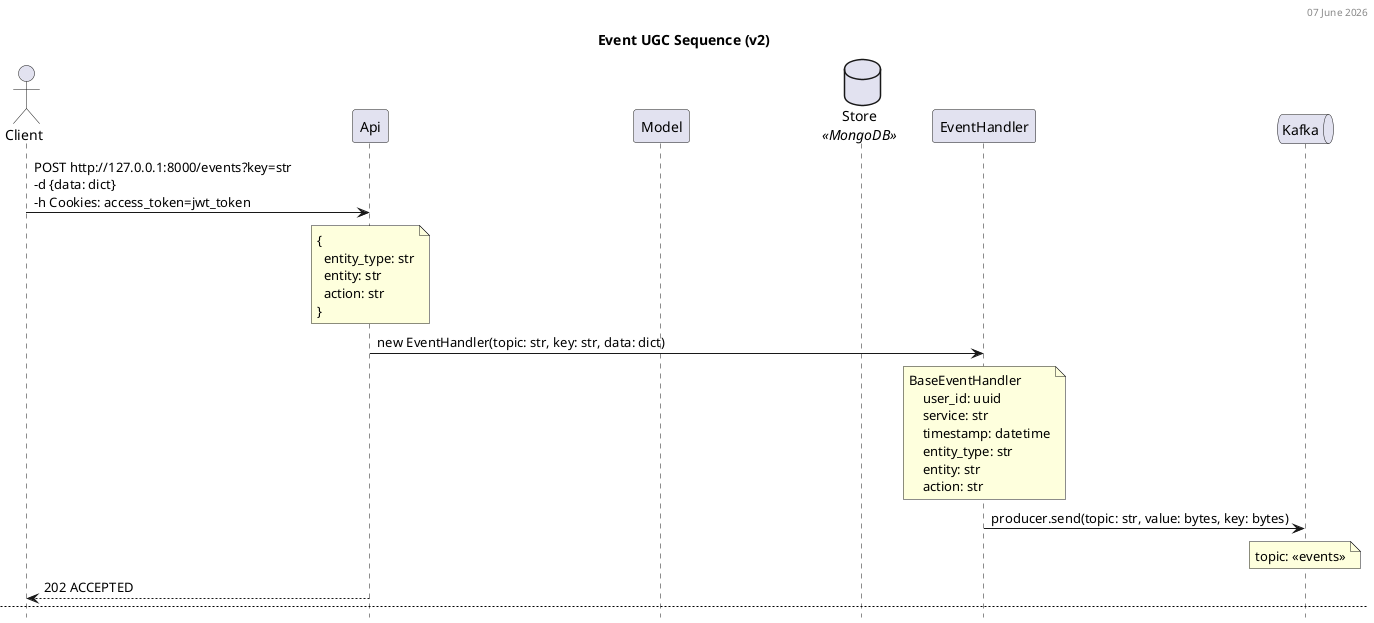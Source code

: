 @startuml
'https://plantuml.com/sequence-diagram

skinparam componentStyle uml2
skinparam stereotypePosition bottom
skinparam ParticipantPadding 20
skinparam BoxPadding 10
skinparam wrapWidth 300

hide footbox

title Event UGC Sequence (v2)
header %date("dd MMMM YYYY")

actor Client
participant Api
participant Model
database Store <<MongoDB>>
participant EventHandler
queue Kafka

Client -> Api: POST http://127.0.0.1:8000/events?key=str \n-d {data: dict}\n-h Cookies: access_token=jwt_token
note over Api
{
  entity_type: str
  entity: str
  action: str
}
end note

Api -> EventHandler: new EventHandler(topic: str, key: str, data: dict)
note over EventHandler
BaseEventHandler
    user_id: uuid
    service: str
    timestamp: datetime
    entity_type: str
    entity: str
    action: str
end note

EventHandler -> Kafka: producer.send(topic: str, value: bytes, key: bytes)
note over Kafka
topic: <<events>>
end note

Api --> Client: 202 ACCEPTED

newpage Grades UGC Sequence (v2)
header %date("dd MMMM YYYY")

== CREATE ==

Client -> Api: POST http://127.0.0.1:8000/grades \n-d {data: dict}\n-h Cookies: access_token=jwt_token
note over Api
{
  film_id: uuid
  rating: smallint
}
end note
Api -> Model: new GradeModel(data: dict)
note over Model
GradeModel:
    user_id: uuid
    film_id: uuid
    rating: smallint <<0 - 10, default: 0>>
    timestamp: datetime
end note

Model -> Store: save(grade: GradeModel)
note over Store
table <<grades>>
end note

Api -> EventHandler: new EventHandler(topic: str, key: str, data: dict)
note over EventHandler
GradeEventHandler:
    user_id: uuid
    film_id: uuid
    rating: smallint
    timestamp: datetime
end note

EventHandler -> Kafka: producer.send(topic: str, value: bytes, key: bytes)
note over Kafka
topic: <<grades>>
end note

Api --> Client: 201 CREATED -d {data: dict} <<GradeModel>>

== READ ==
Client -> Api: GET http://127.0.0.1:8000/grades/{film_id:uuid} \n-h Cookies: access_token=jwt_token
Api -> Model: get_grade_by(film_id: uuid, user_id: uuid)
Model -> Store: fetch(film_id: uuid)
Api --> Client: 200 OK -d {data: json} <<GradeModel>>

== UPDATE ==
Client -> Api: PATCH http://127.0.0.1:8000/grades/{film_id:uuid} \n-d {data: dict}\n-h Cookies: access_token=jwt_token
note over Api
{
  rating: smallint
}
end note
Api -> Model: get_grade_by(film_id: uuid, user_id: uuid)
Model -> Store: update(rating: smallint)

Api -> EventHandler: new EventHandler(topic: str, key: str, data: dict)
note over EventHandler
GradeEventHandler:
    user_id: uuid
    timestamp: datetime
    film_id: uuid
    rating: smallint
end note

EventHandler -> Kafka: producer.send(topic: str, value: bytes, key: bytes)
note over Kafka
topic: <<grades>>
end note

Api --> Client: 200 OK -d {data: json} <<GradeModel>>

== DELETE ==
Client -> Api: DELETE http://127.0.0.1:8000/grades/{film_id:uuid} \n-h Cookies: access_token=jwt_token
Api -> Model: get_grade_by(film_id: uuid, user_id: uuid)
Model -> Store: delete()
Api -> EventHandler: new EventHandler(topic: str, key: str, data: dict)
note over EventHandler
GradeEventHandler:
    user_id: uuid
    timestamp: datetime
    film_id: uuid
    rating: smallint <<0>>
end note

EventHandler -> Kafka: producer.send(topic: str, value: bytes, key: bytes)
note over Kafka
topic: <<grades>>
end note
Api --> Client: 204 NO CONTENT

newpage Reviews UGC Sequence (v2)
header %date("dd MMMM YYYY")

== CREATE ==
Client -> Api: POST http://127.0.0.1:8000/reviews \n-d {data: dict}\n-h Cookies: access_token=jwt_token
note over Api
{
  film_id: uuid
  text: str
}
end note

Api -> Model: new ReviewModel(data: dict)
note over Model
ReviewModel:
    id: uuid
    film_id: uuid
    author: uuid
    text: str
    rating: smallint <<0 - 10, default: 0>>
    timestamp: datetime
end note

Model -> Store: save(review: ReviewModel)
note over Store
table <<reviews>>
end note

Api -> EventHandler: new EventHandler(topic: str, key: str, data: dict)
note over EventHandler
ReviewEventHandler:
    user_id: uuid
    film_id: uuid
    action: str <<create>>
    rating: smallint
    timestamp: datetime
end note

EventHandler -> Kafka: producer.send(topic: str, value: bytes, key: bytes)
note over Kafka
topic: <<reviews>>
end note

Api --> Client: 201 CREATED

== READ ==
Client -> Api: GET http://127.0.0.1:8000/reviews/{film_id:uuid}
Api -> Model: get_reviews_by(film_id: uuid)
Model -> Store: fetch(film_id: uuid)
Api --> Client: 200 OK -d {data: json} <<List: ReviewModel>>

== UPDATE ==
Client -> Api: PATCH http://127.0.0.1:8000/reviews/{id:uuid} \n-d {data: dict}\n-h Cookies: access_token=jwt_token
note over Api
{
  text: str
}
end note
Api -> Model: get_review_by(id: uuid, user_id: uuid)
Model -> Store: update(text:str)
Api --> Client: 200 OK -d {data: json} <<ReviewModel>>

== DELETE ==
Client -> Api: DELETE http://127.0.0.1:8000/reviews/{id:uuid} \n-h Cookies: access_token=jwt_token
Api -> Model: get_reviews_by(id: uuid, user_id: uuid)
Model -> Store: delete()
Api -> EventHandler: new EventHandler(topic: str, key: str, data: dict)
note over EventHandler
ReviewEventHandler:
    user_id: uuid
    film_id: uuid
    action: str <<delete>>
    rating: smallint
    timestamp: datetime
end note

EventHandler -> Kafka: producer.send(topic: str, value: bytes, key: bytes)
note over Kafka
topic: <<reviews>>
end note
Api --> Client: 204 NO CONTENT

== REVIEW RATING ==
Client -> Api: POST http://127.0.0.1:8000/reviews\{id:uuid}\gates \n-d {data: dict}
note over Api
{
  rating: smallint
}
end note

Api -> Model: get_reviews_by(id: uuid)
Model -> Store: update(rating: smallint)

Api -> EventHandler: new EventHandler(topic: str, key: str, data: dict)
note over EventHandler
ReviewEventHandler:
    user_id: uuid
    film_id: uuid
    action: str <<gates>>
    rating: smallint
    timestamp: datetime
end note

EventHandler -> Kafka: producer.send(topic: str, value: bytes, key: bytes)
note over Kafka
topic: <<reviews>>
end note

Api --> Client: 200 OK -d {data: json} <<ReviewModel>>

newpage Favorites UGC Sequence (v2)
header %date("dd MMMM YYYY")

== CREATE ==
Client -> Api: POST http://127.0.0.1:8000/favorites \n-d {data: dict}\n-h Cookies: access_token=jwt_token
note over Api
{
  film_id: uuid
}
end note

Api -> Model: new FavoriteModel(data: dict)
note over Model
FavoriteModel:
    user_id: uuid
    film_id: uuid
    timestamp: datetime
end note

Model -> Store: save(favorite: FavoriteModel)
note over Store
table <<reviews>>
end note

Api -> EventHandler: new EventHandler(topic: str, key: str, data: dict)
note over EventHandler
FavoriteEventHandler:
    user_id: uuid
    film_id: uuid
    action: str <<create>>
    timestamp: datetime
end note

EventHandler -> Kafka: producer.send(topic: str, value: bytes, key: bytes)
note over Kafka
topic: <<reviews>>
end note

Api --> Client: 201 CREATED -d {data: json} <<FavoriteModel>>

== READ ==
Client -> Api: GET http://127.0.0.1:8000/favorites\n-h Cookies: access_token=jwt_token
Api -> Model: get_favorites_by(user_id: uuid)
Model -> Store: fetch(user_id: uuid)

Api --> Client: 200 OK -d {data: json} <<List: FavoriteModel>>

== DELETE ==
Client -> Api: DELETE http://127.0.0.1:8000/favorites/{film_id:uuid}\n-h Cookies: access_token=jwt_token
Api -> Model: get_favorites_by(film_id: uuid, user_id: uuid)
Model -> Store: delete()

Api -> EventHandler: new EventHandler(topic: str, key: str, data: dict)
note over EventHandler
FavoriteEventHandler:
    user_id: uuid
    film_id: uuid
    action: str <<delete>>
    timestamp: datetime
end note

EventHandler -> Kafka: producer.send(topic: str, value: bytes, key: bytes)
note over Kafka
topic: <<reviews>>
end note

Api --> Client: 204 NO CONTENT
@enduml